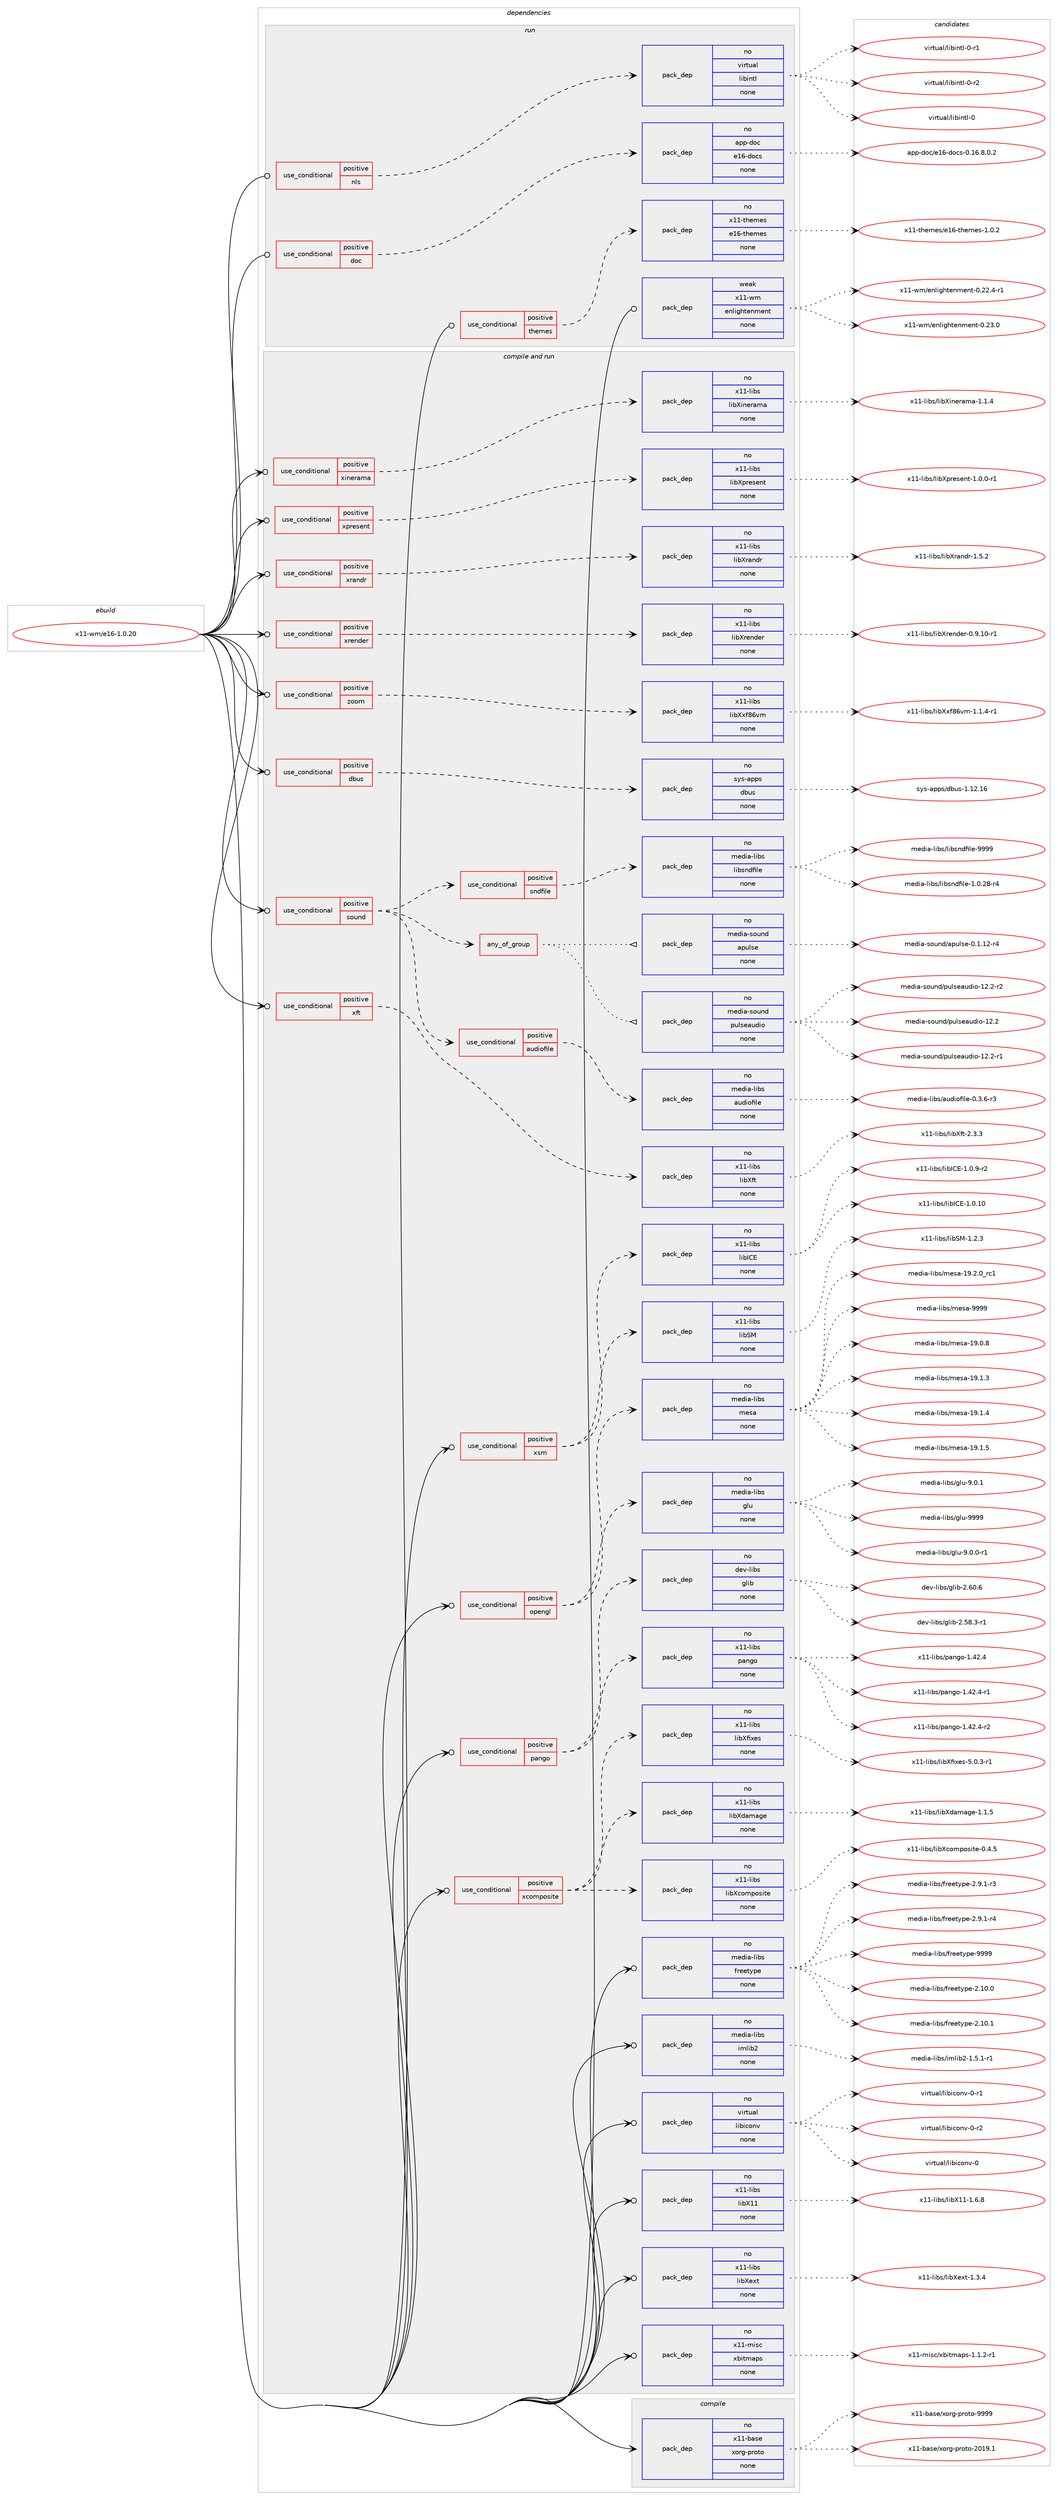 digraph prolog {

# *************
# Graph options
# *************

newrank=true;
concentrate=true;
compound=true;
graph [rankdir=LR,fontname=Helvetica,fontsize=10,ranksep=1.5];#, ranksep=2.5, nodesep=0.2];
edge  [arrowhead=vee];
node  [fontname=Helvetica,fontsize=10];

# **********
# The ebuild
# **********

subgraph cluster_leftcol {
color=gray;
rank=same;
label=<<i>ebuild</i>>;
id [label="x11-wm/e16-1.0.20", color=red, width=4, href="../x11-wm/e16-1.0.20.svg"];
}

# ****************
# The dependencies
# ****************

subgraph cluster_midcol {
color=gray;
label=<<i>dependencies</i>>;
subgraph cluster_compile {
fillcolor="#eeeeee";
style=filled;
label=<<i>compile</i>>;
subgraph pack1378 {
dependency1868 [label=<<TABLE BORDER="0" CELLBORDER="1" CELLSPACING="0" CELLPADDING="4" WIDTH="220"><TR><TD ROWSPAN="6" CELLPADDING="30">pack_dep</TD></TR><TR><TD WIDTH="110">no</TD></TR><TR><TD>x11-base</TD></TR><TR><TD>xorg-proto</TD></TR><TR><TD>none</TD></TR><TR><TD></TD></TR></TABLE>>, shape=none, color=blue];
}
id:e -> dependency1868:w [weight=20,style="solid",arrowhead="vee"];
}
subgraph cluster_compileandrun {
fillcolor="#eeeeee";
style=filled;
label=<<i>compile and run</i>>;
subgraph cond465 {
dependency1869 [label=<<TABLE BORDER="0" CELLBORDER="1" CELLSPACING="0" CELLPADDING="4"><TR><TD ROWSPAN="3" CELLPADDING="10">use_conditional</TD></TR><TR><TD>positive</TD></TR><TR><TD>dbus</TD></TR></TABLE>>, shape=none, color=red];
subgraph pack1379 {
dependency1870 [label=<<TABLE BORDER="0" CELLBORDER="1" CELLSPACING="0" CELLPADDING="4" WIDTH="220"><TR><TD ROWSPAN="6" CELLPADDING="30">pack_dep</TD></TR><TR><TD WIDTH="110">no</TD></TR><TR><TD>sys-apps</TD></TR><TR><TD>dbus</TD></TR><TR><TD>none</TD></TR><TR><TD></TD></TR></TABLE>>, shape=none, color=blue];
}
dependency1869:e -> dependency1870:w [weight=20,style="dashed",arrowhead="vee"];
}
id:e -> dependency1869:w [weight=20,style="solid",arrowhead="odotvee"];
subgraph cond466 {
dependency1871 [label=<<TABLE BORDER="0" CELLBORDER="1" CELLSPACING="0" CELLPADDING="4"><TR><TD ROWSPAN="3" CELLPADDING="10">use_conditional</TD></TR><TR><TD>positive</TD></TR><TR><TD>opengl</TD></TR></TABLE>>, shape=none, color=red];
subgraph pack1380 {
dependency1872 [label=<<TABLE BORDER="0" CELLBORDER="1" CELLSPACING="0" CELLPADDING="4" WIDTH="220"><TR><TD ROWSPAN="6" CELLPADDING="30">pack_dep</TD></TR><TR><TD WIDTH="110">no</TD></TR><TR><TD>media-libs</TD></TR><TR><TD>glu</TD></TR><TR><TD>none</TD></TR><TR><TD></TD></TR></TABLE>>, shape=none, color=blue];
}
dependency1871:e -> dependency1872:w [weight=20,style="dashed",arrowhead="vee"];
subgraph pack1381 {
dependency1873 [label=<<TABLE BORDER="0" CELLBORDER="1" CELLSPACING="0" CELLPADDING="4" WIDTH="220"><TR><TD ROWSPAN="6" CELLPADDING="30">pack_dep</TD></TR><TR><TD WIDTH="110">no</TD></TR><TR><TD>media-libs</TD></TR><TR><TD>mesa</TD></TR><TR><TD>none</TD></TR><TR><TD></TD></TR></TABLE>>, shape=none, color=blue];
}
dependency1871:e -> dependency1873:w [weight=20,style="dashed",arrowhead="vee"];
}
id:e -> dependency1871:w [weight=20,style="solid",arrowhead="odotvee"];
subgraph cond467 {
dependency1874 [label=<<TABLE BORDER="0" CELLBORDER="1" CELLSPACING="0" CELLPADDING="4"><TR><TD ROWSPAN="3" CELLPADDING="10">use_conditional</TD></TR><TR><TD>positive</TD></TR><TR><TD>pango</TD></TR></TABLE>>, shape=none, color=red];
subgraph pack1382 {
dependency1875 [label=<<TABLE BORDER="0" CELLBORDER="1" CELLSPACING="0" CELLPADDING="4" WIDTH="220"><TR><TD ROWSPAN="6" CELLPADDING="30">pack_dep</TD></TR><TR><TD WIDTH="110">no</TD></TR><TR><TD>dev-libs</TD></TR><TR><TD>glib</TD></TR><TR><TD>none</TD></TR><TR><TD></TD></TR></TABLE>>, shape=none, color=blue];
}
dependency1874:e -> dependency1875:w [weight=20,style="dashed",arrowhead="vee"];
subgraph pack1383 {
dependency1876 [label=<<TABLE BORDER="0" CELLBORDER="1" CELLSPACING="0" CELLPADDING="4" WIDTH="220"><TR><TD ROWSPAN="6" CELLPADDING="30">pack_dep</TD></TR><TR><TD WIDTH="110">no</TD></TR><TR><TD>x11-libs</TD></TR><TR><TD>pango</TD></TR><TR><TD>none</TD></TR><TR><TD></TD></TR></TABLE>>, shape=none, color=blue];
}
dependency1874:e -> dependency1876:w [weight=20,style="dashed",arrowhead="vee"];
}
id:e -> dependency1874:w [weight=20,style="solid",arrowhead="odotvee"];
subgraph cond468 {
dependency1877 [label=<<TABLE BORDER="0" CELLBORDER="1" CELLSPACING="0" CELLPADDING="4"><TR><TD ROWSPAN="3" CELLPADDING="10">use_conditional</TD></TR><TR><TD>positive</TD></TR><TR><TD>sound</TD></TR></TABLE>>, shape=none, color=red];
subgraph any26 {
dependency1878 [label=<<TABLE BORDER="0" CELLBORDER="1" CELLSPACING="0" CELLPADDING="4"><TR><TD CELLPADDING="10">any_of_group</TD></TR></TABLE>>, shape=none, color=red];subgraph pack1384 {
dependency1879 [label=<<TABLE BORDER="0" CELLBORDER="1" CELLSPACING="0" CELLPADDING="4" WIDTH="220"><TR><TD ROWSPAN="6" CELLPADDING="30">pack_dep</TD></TR><TR><TD WIDTH="110">no</TD></TR><TR><TD>media-sound</TD></TR><TR><TD>apulse</TD></TR><TR><TD>none</TD></TR><TR><TD></TD></TR></TABLE>>, shape=none, color=blue];
}
dependency1878:e -> dependency1879:w [weight=20,style="dotted",arrowhead="oinv"];
subgraph pack1385 {
dependency1880 [label=<<TABLE BORDER="0" CELLBORDER="1" CELLSPACING="0" CELLPADDING="4" WIDTH="220"><TR><TD ROWSPAN="6" CELLPADDING="30">pack_dep</TD></TR><TR><TD WIDTH="110">no</TD></TR><TR><TD>media-sound</TD></TR><TR><TD>pulseaudio</TD></TR><TR><TD>none</TD></TR><TR><TD></TD></TR></TABLE>>, shape=none, color=blue];
}
dependency1878:e -> dependency1880:w [weight=20,style="dotted",arrowhead="oinv"];
}
dependency1877:e -> dependency1878:w [weight=20,style="dashed",arrowhead="vee"];
subgraph cond469 {
dependency1881 [label=<<TABLE BORDER="0" CELLBORDER="1" CELLSPACING="0" CELLPADDING="4"><TR><TD ROWSPAN="3" CELLPADDING="10">use_conditional</TD></TR><TR><TD>positive</TD></TR><TR><TD>sndfile</TD></TR></TABLE>>, shape=none, color=red];
subgraph pack1386 {
dependency1882 [label=<<TABLE BORDER="0" CELLBORDER="1" CELLSPACING="0" CELLPADDING="4" WIDTH="220"><TR><TD ROWSPAN="6" CELLPADDING="30">pack_dep</TD></TR><TR><TD WIDTH="110">no</TD></TR><TR><TD>media-libs</TD></TR><TR><TD>libsndfile</TD></TR><TR><TD>none</TD></TR><TR><TD></TD></TR></TABLE>>, shape=none, color=blue];
}
dependency1881:e -> dependency1882:w [weight=20,style="dashed",arrowhead="vee"];
}
dependency1877:e -> dependency1881:w [weight=20,style="dashed",arrowhead="vee"];
subgraph cond470 {
dependency1883 [label=<<TABLE BORDER="0" CELLBORDER="1" CELLSPACING="0" CELLPADDING="4"><TR><TD ROWSPAN="3" CELLPADDING="10">use_conditional</TD></TR><TR><TD>positive</TD></TR><TR><TD>audiofile</TD></TR></TABLE>>, shape=none, color=red];
subgraph pack1387 {
dependency1884 [label=<<TABLE BORDER="0" CELLBORDER="1" CELLSPACING="0" CELLPADDING="4" WIDTH="220"><TR><TD ROWSPAN="6" CELLPADDING="30">pack_dep</TD></TR><TR><TD WIDTH="110">no</TD></TR><TR><TD>media-libs</TD></TR><TR><TD>audiofile</TD></TR><TR><TD>none</TD></TR><TR><TD></TD></TR></TABLE>>, shape=none, color=blue];
}
dependency1883:e -> dependency1884:w [weight=20,style="dashed",arrowhead="vee"];
}
dependency1877:e -> dependency1883:w [weight=20,style="dashed",arrowhead="vee"];
}
id:e -> dependency1877:w [weight=20,style="solid",arrowhead="odotvee"];
subgraph cond471 {
dependency1885 [label=<<TABLE BORDER="0" CELLBORDER="1" CELLSPACING="0" CELLPADDING="4"><TR><TD ROWSPAN="3" CELLPADDING="10">use_conditional</TD></TR><TR><TD>positive</TD></TR><TR><TD>xcomposite</TD></TR></TABLE>>, shape=none, color=red];
subgraph pack1388 {
dependency1886 [label=<<TABLE BORDER="0" CELLBORDER="1" CELLSPACING="0" CELLPADDING="4" WIDTH="220"><TR><TD ROWSPAN="6" CELLPADDING="30">pack_dep</TD></TR><TR><TD WIDTH="110">no</TD></TR><TR><TD>x11-libs</TD></TR><TR><TD>libXcomposite</TD></TR><TR><TD>none</TD></TR><TR><TD></TD></TR></TABLE>>, shape=none, color=blue];
}
dependency1885:e -> dependency1886:w [weight=20,style="dashed",arrowhead="vee"];
subgraph pack1389 {
dependency1887 [label=<<TABLE BORDER="0" CELLBORDER="1" CELLSPACING="0" CELLPADDING="4" WIDTH="220"><TR><TD ROWSPAN="6" CELLPADDING="30">pack_dep</TD></TR><TR><TD WIDTH="110">no</TD></TR><TR><TD>x11-libs</TD></TR><TR><TD>libXdamage</TD></TR><TR><TD>none</TD></TR><TR><TD></TD></TR></TABLE>>, shape=none, color=blue];
}
dependency1885:e -> dependency1887:w [weight=20,style="dashed",arrowhead="vee"];
subgraph pack1390 {
dependency1888 [label=<<TABLE BORDER="0" CELLBORDER="1" CELLSPACING="0" CELLPADDING="4" WIDTH="220"><TR><TD ROWSPAN="6" CELLPADDING="30">pack_dep</TD></TR><TR><TD WIDTH="110">no</TD></TR><TR><TD>x11-libs</TD></TR><TR><TD>libXfixes</TD></TR><TR><TD>none</TD></TR><TR><TD></TD></TR></TABLE>>, shape=none, color=blue];
}
dependency1885:e -> dependency1888:w [weight=20,style="dashed",arrowhead="vee"];
}
id:e -> dependency1885:w [weight=20,style="solid",arrowhead="odotvee"];
subgraph cond472 {
dependency1889 [label=<<TABLE BORDER="0" CELLBORDER="1" CELLSPACING="0" CELLPADDING="4"><TR><TD ROWSPAN="3" CELLPADDING="10">use_conditional</TD></TR><TR><TD>positive</TD></TR><TR><TD>xft</TD></TR></TABLE>>, shape=none, color=red];
subgraph pack1391 {
dependency1890 [label=<<TABLE BORDER="0" CELLBORDER="1" CELLSPACING="0" CELLPADDING="4" WIDTH="220"><TR><TD ROWSPAN="6" CELLPADDING="30">pack_dep</TD></TR><TR><TD WIDTH="110">no</TD></TR><TR><TD>x11-libs</TD></TR><TR><TD>libXft</TD></TR><TR><TD>none</TD></TR><TR><TD></TD></TR></TABLE>>, shape=none, color=blue];
}
dependency1889:e -> dependency1890:w [weight=20,style="dashed",arrowhead="vee"];
}
id:e -> dependency1889:w [weight=20,style="solid",arrowhead="odotvee"];
subgraph cond473 {
dependency1891 [label=<<TABLE BORDER="0" CELLBORDER="1" CELLSPACING="0" CELLPADDING="4"><TR><TD ROWSPAN="3" CELLPADDING="10">use_conditional</TD></TR><TR><TD>positive</TD></TR><TR><TD>xinerama</TD></TR></TABLE>>, shape=none, color=red];
subgraph pack1392 {
dependency1892 [label=<<TABLE BORDER="0" CELLBORDER="1" CELLSPACING="0" CELLPADDING="4" WIDTH="220"><TR><TD ROWSPAN="6" CELLPADDING="30">pack_dep</TD></TR><TR><TD WIDTH="110">no</TD></TR><TR><TD>x11-libs</TD></TR><TR><TD>libXinerama</TD></TR><TR><TD>none</TD></TR><TR><TD></TD></TR></TABLE>>, shape=none, color=blue];
}
dependency1891:e -> dependency1892:w [weight=20,style="dashed",arrowhead="vee"];
}
id:e -> dependency1891:w [weight=20,style="solid",arrowhead="odotvee"];
subgraph cond474 {
dependency1893 [label=<<TABLE BORDER="0" CELLBORDER="1" CELLSPACING="0" CELLPADDING="4"><TR><TD ROWSPAN="3" CELLPADDING="10">use_conditional</TD></TR><TR><TD>positive</TD></TR><TR><TD>xpresent</TD></TR></TABLE>>, shape=none, color=red];
subgraph pack1393 {
dependency1894 [label=<<TABLE BORDER="0" CELLBORDER="1" CELLSPACING="0" CELLPADDING="4" WIDTH="220"><TR><TD ROWSPAN="6" CELLPADDING="30">pack_dep</TD></TR><TR><TD WIDTH="110">no</TD></TR><TR><TD>x11-libs</TD></TR><TR><TD>libXpresent</TD></TR><TR><TD>none</TD></TR><TR><TD></TD></TR></TABLE>>, shape=none, color=blue];
}
dependency1893:e -> dependency1894:w [weight=20,style="dashed",arrowhead="vee"];
}
id:e -> dependency1893:w [weight=20,style="solid",arrowhead="odotvee"];
subgraph cond475 {
dependency1895 [label=<<TABLE BORDER="0" CELLBORDER="1" CELLSPACING="0" CELLPADDING="4"><TR><TD ROWSPAN="3" CELLPADDING="10">use_conditional</TD></TR><TR><TD>positive</TD></TR><TR><TD>xrandr</TD></TR></TABLE>>, shape=none, color=red];
subgraph pack1394 {
dependency1896 [label=<<TABLE BORDER="0" CELLBORDER="1" CELLSPACING="0" CELLPADDING="4" WIDTH="220"><TR><TD ROWSPAN="6" CELLPADDING="30">pack_dep</TD></TR><TR><TD WIDTH="110">no</TD></TR><TR><TD>x11-libs</TD></TR><TR><TD>libXrandr</TD></TR><TR><TD>none</TD></TR><TR><TD></TD></TR></TABLE>>, shape=none, color=blue];
}
dependency1895:e -> dependency1896:w [weight=20,style="dashed",arrowhead="vee"];
}
id:e -> dependency1895:w [weight=20,style="solid",arrowhead="odotvee"];
subgraph cond476 {
dependency1897 [label=<<TABLE BORDER="0" CELLBORDER="1" CELLSPACING="0" CELLPADDING="4"><TR><TD ROWSPAN="3" CELLPADDING="10">use_conditional</TD></TR><TR><TD>positive</TD></TR><TR><TD>xrender</TD></TR></TABLE>>, shape=none, color=red];
subgraph pack1395 {
dependency1898 [label=<<TABLE BORDER="0" CELLBORDER="1" CELLSPACING="0" CELLPADDING="4" WIDTH="220"><TR><TD ROWSPAN="6" CELLPADDING="30">pack_dep</TD></TR><TR><TD WIDTH="110">no</TD></TR><TR><TD>x11-libs</TD></TR><TR><TD>libXrender</TD></TR><TR><TD>none</TD></TR><TR><TD></TD></TR></TABLE>>, shape=none, color=blue];
}
dependency1897:e -> dependency1898:w [weight=20,style="dashed",arrowhead="vee"];
}
id:e -> dependency1897:w [weight=20,style="solid",arrowhead="odotvee"];
subgraph cond477 {
dependency1899 [label=<<TABLE BORDER="0" CELLBORDER="1" CELLSPACING="0" CELLPADDING="4"><TR><TD ROWSPAN="3" CELLPADDING="10">use_conditional</TD></TR><TR><TD>positive</TD></TR><TR><TD>xsm</TD></TR></TABLE>>, shape=none, color=red];
subgraph pack1396 {
dependency1900 [label=<<TABLE BORDER="0" CELLBORDER="1" CELLSPACING="0" CELLPADDING="4" WIDTH="220"><TR><TD ROWSPAN="6" CELLPADDING="30">pack_dep</TD></TR><TR><TD WIDTH="110">no</TD></TR><TR><TD>x11-libs</TD></TR><TR><TD>libICE</TD></TR><TR><TD>none</TD></TR><TR><TD></TD></TR></TABLE>>, shape=none, color=blue];
}
dependency1899:e -> dependency1900:w [weight=20,style="dashed",arrowhead="vee"];
subgraph pack1397 {
dependency1901 [label=<<TABLE BORDER="0" CELLBORDER="1" CELLSPACING="0" CELLPADDING="4" WIDTH="220"><TR><TD ROWSPAN="6" CELLPADDING="30">pack_dep</TD></TR><TR><TD WIDTH="110">no</TD></TR><TR><TD>x11-libs</TD></TR><TR><TD>libSM</TD></TR><TR><TD>none</TD></TR><TR><TD></TD></TR></TABLE>>, shape=none, color=blue];
}
dependency1899:e -> dependency1901:w [weight=20,style="dashed",arrowhead="vee"];
}
id:e -> dependency1899:w [weight=20,style="solid",arrowhead="odotvee"];
subgraph cond478 {
dependency1902 [label=<<TABLE BORDER="0" CELLBORDER="1" CELLSPACING="0" CELLPADDING="4"><TR><TD ROWSPAN="3" CELLPADDING="10">use_conditional</TD></TR><TR><TD>positive</TD></TR><TR><TD>zoom</TD></TR></TABLE>>, shape=none, color=red];
subgraph pack1398 {
dependency1903 [label=<<TABLE BORDER="0" CELLBORDER="1" CELLSPACING="0" CELLPADDING="4" WIDTH="220"><TR><TD ROWSPAN="6" CELLPADDING="30">pack_dep</TD></TR><TR><TD WIDTH="110">no</TD></TR><TR><TD>x11-libs</TD></TR><TR><TD>libXxf86vm</TD></TR><TR><TD>none</TD></TR><TR><TD></TD></TR></TABLE>>, shape=none, color=blue];
}
dependency1902:e -> dependency1903:w [weight=20,style="dashed",arrowhead="vee"];
}
id:e -> dependency1902:w [weight=20,style="solid",arrowhead="odotvee"];
subgraph pack1399 {
dependency1904 [label=<<TABLE BORDER="0" CELLBORDER="1" CELLSPACING="0" CELLPADDING="4" WIDTH="220"><TR><TD ROWSPAN="6" CELLPADDING="30">pack_dep</TD></TR><TR><TD WIDTH="110">no</TD></TR><TR><TD>media-libs</TD></TR><TR><TD>freetype</TD></TR><TR><TD>none</TD></TR><TR><TD></TD></TR></TABLE>>, shape=none, color=blue];
}
id:e -> dependency1904:w [weight=20,style="solid",arrowhead="odotvee"];
subgraph pack1400 {
dependency1905 [label=<<TABLE BORDER="0" CELLBORDER="1" CELLSPACING="0" CELLPADDING="4" WIDTH="220"><TR><TD ROWSPAN="6" CELLPADDING="30">pack_dep</TD></TR><TR><TD WIDTH="110">no</TD></TR><TR><TD>media-libs</TD></TR><TR><TD>imlib2</TD></TR><TR><TD>none</TD></TR><TR><TD></TD></TR></TABLE>>, shape=none, color=blue];
}
id:e -> dependency1905:w [weight=20,style="solid",arrowhead="odotvee"];
subgraph pack1401 {
dependency1906 [label=<<TABLE BORDER="0" CELLBORDER="1" CELLSPACING="0" CELLPADDING="4" WIDTH="220"><TR><TD ROWSPAN="6" CELLPADDING="30">pack_dep</TD></TR><TR><TD WIDTH="110">no</TD></TR><TR><TD>virtual</TD></TR><TR><TD>libiconv</TD></TR><TR><TD>none</TD></TR><TR><TD></TD></TR></TABLE>>, shape=none, color=blue];
}
id:e -> dependency1906:w [weight=20,style="solid",arrowhead="odotvee"];
subgraph pack1402 {
dependency1907 [label=<<TABLE BORDER="0" CELLBORDER="1" CELLSPACING="0" CELLPADDING="4" WIDTH="220"><TR><TD ROWSPAN="6" CELLPADDING="30">pack_dep</TD></TR><TR><TD WIDTH="110">no</TD></TR><TR><TD>x11-libs</TD></TR><TR><TD>libX11</TD></TR><TR><TD>none</TD></TR><TR><TD></TD></TR></TABLE>>, shape=none, color=blue];
}
id:e -> dependency1907:w [weight=20,style="solid",arrowhead="odotvee"];
subgraph pack1403 {
dependency1908 [label=<<TABLE BORDER="0" CELLBORDER="1" CELLSPACING="0" CELLPADDING="4" WIDTH="220"><TR><TD ROWSPAN="6" CELLPADDING="30">pack_dep</TD></TR><TR><TD WIDTH="110">no</TD></TR><TR><TD>x11-libs</TD></TR><TR><TD>libXext</TD></TR><TR><TD>none</TD></TR><TR><TD></TD></TR></TABLE>>, shape=none, color=blue];
}
id:e -> dependency1908:w [weight=20,style="solid",arrowhead="odotvee"];
subgraph pack1404 {
dependency1909 [label=<<TABLE BORDER="0" CELLBORDER="1" CELLSPACING="0" CELLPADDING="4" WIDTH="220"><TR><TD ROWSPAN="6" CELLPADDING="30">pack_dep</TD></TR><TR><TD WIDTH="110">no</TD></TR><TR><TD>x11-misc</TD></TR><TR><TD>xbitmaps</TD></TR><TR><TD>none</TD></TR><TR><TD></TD></TR></TABLE>>, shape=none, color=blue];
}
id:e -> dependency1909:w [weight=20,style="solid",arrowhead="odotvee"];
}
subgraph cluster_run {
fillcolor="#eeeeee";
style=filled;
label=<<i>run</i>>;
subgraph cond479 {
dependency1910 [label=<<TABLE BORDER="0" CELLBORDER="1" CELLSPACING="0" CELLPADDING="4"><TR><TD ROWSPAN="3" CELLPADDING="10">use_conditional</TD></TR><TR><TD>positive</TD></TR><TR><TD>doc</TD></TR></TABLE>>, shape=none, color=red];
subgraph pack1405 {
dependency1911 [label=<<TABLE BORDER="0" CELLBORDER="1" CELLSPACING="0" CELLPADDING="4" WIDTH="220"><TR><TD ROWSPAN="6" CELLPADDING="30">pack_dep</TD></TR><TR><TD WIDTH="110">no</TD></TR><TR><TD>app-doc</TD></TR><TR><TD>e16-docs</TD></TR><TR><TD>none</TD></TR><TR><TD></TD></TR></TABLE>>, shape=none, color=blue];
}
dependency1910:e -> dependency1911:w [weight=20,style="dashed",arrowhead="vee"];
}
id:e -> dependency1910:w [weight=20,style="solid",arrowhead="odot"];
subgraph cond480 {
dependency1912 [label=<<TABLE BORDER="0" CELLBORDER="1" CELLSPACING="0" CELLPADDING="4"><TR><TD ROWSPAN="3" CELLPADDING="10">use_conditional</TD></TR><TR><TD>positive</TD></TR><TR><TD>nls</TD></TR></TABLE>>, shape=none, color=red];
subgraph pack1406 {
dependency1913 [label=<<TABLE BORDER="0" CELLBORDER="1" CELLSPACING="0" CELLPADDING="4" WIDTH="220"><TR><TD ROWSPAN="6" CELLPADDING="30">pack_dep</TD></TR><TR><TD WIDTH="110">no</TD></TR><TR><TD>virtual</TD></TR><TR><TD>libintl</TD></TR><TR><TD>none</TD></TR><TR><TD></TD></TR></TABLE>>, shape=none, color=blue];
}
dependency1912:e -> dependency1913:w [weight=20,style="dashed",arrowhead="vee"];
}
id:e -> dependency1912:w [weight=20,style="solid",arrowhead="odot"];
subgraph cond481 {
dependency1914 [label=<<TABLE BORDER="0" CELLBORDER="1" CELLSPACING="0" CELLPADDING="4"><TR><TD ROWSPAN="3" CELLPADDING="10">use_conditional</TD></TR><TR><TD>positive</TD></TR><TR><TD>themes</TD></TR></TABLE>>, shape=none, color=red];
subgraph pack1407 {
dependency1915 [label=<<TABLE BORDER="0" CELLBORDER="1" CELLSPACING="0" CELLPADDING="4" WIDTH="220"><TR><TD ROWSPAN="6" CELLPADDING="30">pack_dep</TD></TR><TR><TD WIDTH="110">no</TD></TR><TR><TD>x11-themes</TD></TR><TR><TD>e16-themes</TD></TR><TR><TD>none</TD></TR><TR><TD></TD></TR></TABLE>>, shape=none, color=blue];
}
dependency1914:e -> dependency1915:w [weight=20,style="dashed",arrowhead="vee"];
}
id:e -> dependency1914:w [weight=20,style="solid",arrowhead="odot"];
subgraph pack1408 {
dependency1916 [label=<<TABLE BORDER="0" CELLBORDER="1" CELLSPACING="0" CELLPADDING="4" WIDTH="220"><TR><TD ROWSPAN="6" CELLPADDING="30">pack_dep</TD></TR><TR><TD WIDTH="110">weak</TD></TR><TR><TD>x11-wm</TD></TR><TR><TD>enlightenment</TD></TR><TR><TD>none</TD></TR><TR><TD></TD></TR></TABLE>>, shape=none, color=blue];
}
id:e -> dependency1916:w [weight=20,style="solid",arrowhead="odot"];
}
}

# **************
# The candidates
# **************

subgraph cluster_choices {
rank=same;
color=gray;
label=<<i>candidates</i>>;

subgraph choice1378 {
color=black;
nodesep=1;
choice1204949459897115101471201111141034511211411111611145504849574649 [label="x11-base/xorg-proto-2019.1", color=red, width=4,href="../x11-base/xorg-proto-2019.1.svg"];
choice120494945989711510147120111114103451121141111161114557575757 [label="x11-base/xorg-proto-9999", color=red, width=4,href="../x11-base/xorg-proto-9999.svg"];
dependency1868:e -> choice1204949459897115101471201111141034511211411111611145504849574649:w [style=dotted,weight="100"];
dependency1868:e -> choice120494945989711510147120111114103451121141111161114557575757:w [style=dotted,weight="100"];
}
subgraph choice1379 {
color=black;
nodesep=1;
choice115121115459711211211547100981171154549464950464954 [label="sys-apps/dbus-1.12.16", color=red, width=4,href="../sys-apps/dbus-1.12.16.svg"];
dependency1870:e -> choice115121115459711211211547100981171154549464950464954:w [style=dotted,weight="100"];
}
subgraph choice1380 {
color=black;
nodesep=1;
choice109101100105974510810598115471031081174557464846484511449 [label="media-libs/glu-9.0.0-r1", color=red, width=4,href="../media-libs/glu-9.0.0-r1.svg"];
choice10910110010597451081059811547103108117455746484649 [label="media-libs/glu-9.0.1", color=red, width=4,href="../media-libs/glu-9.0.1.svg"];
choice109101100105974510810598115471031081174557575757 [label="media-libs/glu-9999", color=red, width=4,href="../media-libs/glu-9999.svg"];
dependency1872:e -> choice109101100105974510810598115471031081174557464846484511449:w [style=dotted,weight="100"];
dependency1872:e -> choice10910110010597451081059811547103108117455746484649:w [style=dotted,weight="100"];
dependency1872:e -> choice109101100105974510810598115471031081174557575757:w [style=dotted,weight="100"];
}
subgraph choice1381 {
color=black;
nodesep=1;
choice109101100105974510810598115471091011159745495746484656 [label="media-libs/mesa-19.0.8", color=red, width=4,href="../media-libs/mesa-19.0.8.svg"];
choice109101100105974510810598115471091011159745495746494651 [label="media-libs/mesa-19.1.3", color=red, width=4,href="../media-libs/mesa-19.1.3.svg"];
choice109101100105974510810598115471091011159745495746494652 [label="media-libs/mesa-19.1.4", color=red, width=4,href="../media-libs/mesa-19.1.4.svg"];
choice109101100105974510810598115471091011159745495746494653 [label="media-libs/mesa-19.1.5", color=red, width=4,href="../media-libs/mesa-19.1.5.svg"];
choice109101100105974510810598115471091011159745495746504648951149949 [label="media-libs/mesa-19.2.0_rc1", color=red, width=4,href="../media-libs/mesa-19.2.0_rc1.svg"];
choice10910110010597451081059811547109101115974557575757 [label="media-libs/mesa-9999", color=red, width=4,href="../media-libs/mesa-9999.svg"];
dependency1873:e -> choice109101100105974510810598115471091011159745495746484656:w [style=dotted,weight="100"];
dependency1873:e -> choice109101100105974510810598115471091011159745495746494651:w [style=dotted,weight="100"];
dependency1873:e -> choice109101100105974510810598115471091011159745495746494652:w [style=dotted,weight="100"];
dependency1873:e -> choice109101100105974510810598115471091011159745495746494653:w [style=dotted,weight="100"];
dependency1873:e -> choice109101100105974510810598115471091011159745495746504648951149949:w [style=dotted,weight="100"];
dependency1873:e -> choice10910110010597451081059811547109101115974557575757:w [style=dotted,weight="100"];
}
subgraph choice1382 {
color=black;
nodesep=1;
choice10010111845108105981154710310810598455046535646514511449 [label="dev-libs/glib-2.58.3-r1", color=red, width=4,href="../dev-libs/glib-2.58.3-r1.svg"];
choice1001011184510810598115471031081059845504654484654 [label="dev-libs/glib-2.60.6", color=red, width=4,href="../dev-libs/glib-2.60.6.svg"];
dependency1875:e -> choice10010111845108105981154710310810598455046535646514511449:w [style=dotted,weight="100"];
dependency1875:e -> choice1001011184510810598115471031081059845504654484654:w [style=dotted,weight="100"];
}
subgraph choice1383 {
color=black;
nodesep=1;
choice12049494510810598115471129711010311145494652504652 [label="x11-libs/pango-1.42.4", color=red, width=4,href="../x11-libs/pango-1.42.4.svg"];
choice120494945108105981154711297110103111454946525046524511449 [label="x11-libs/pango-1.42.4-r1", color=red, width=4,href="../x11-libs/pango-1.42.4-r1.svg"];
choice120494945108105981154711297110103111454946525046524511450 [label="x11-libs/pango-1.42.4-r2", color=red, width=4,href="../x11-libs/pango-1.42.4-r2.svg"];
dependency1876:e -> choice12049494510810598115471129711010311145494652504652:w [style=dotted,weight="100"];
dependency1876:e -> choice120494945108105981154711297110103111454946525046524511449:w [style=dotted,weight="100"];
dependency1876:e -> choice120494945108105981154711297110103111454946525046524511450:w [style=dotted,weight="100"];
}
subgraph choice1384 {
color=black;
nodesep=1;
choice10910110010597451151111171101004797112117108115101454846494649504511452 [label="media-sound/apulse-0.1.12-r4", color=red, width=4,href="../media-sound/apulse-0.1.12-r4.svg"];
dependency1879:e -> choice10910110010597451151111171101004797112117108115101454846494649504511452:w [style=dotted,weight="100"];
}
subgraph choice1385 {
color=black;
nodesep=1;
choice109101100105974511511111711010047112117108115101971171001051114549504650 [label="media-sound/pulseaudio-12.2", color=red, width=4,href="../media-sound/pulseaudio-12.2.svg"];
choice1091011001059745115111117110100471121171081151019711710010511145495046504511449 [label="media-sound/pulseaudio-12.2-r1", color=red, width=4,href="../media-sound/pulseaudio-12.2-r1.svg"];
choice1091011001059745115111117110100471121171081151019711710010511145495046504511450 [label="media-sound/pulseaudio-12.2-r2", color=red, width=4,href="../media-sound/pulseaudio-12.2-r2.svg"];
dependency1880:e -> choice109101100105974511511111711010047112117108115101971171001051114549504650:w [style=dotted,weight="100"];
dependency1880:e -> choice1091011001059745115111117110100471121171081151019711710010511145495046504511449:w [style=dotted,weight="100"];
dependency1880:e -> choice1091011001059745115111117110100471121171081151019711710010511145495046504511450:w [style=dotted,weight="100"];
}
subgraph choice1386 {
color=black;
nodesep=1;
choice1091011001059745108105981154710810598115110100102105108101454946484650564511452 [label="media-libs/libsndfile-1.0.28-r4", color=red, width=4,href="../media-libs/libsndfile-1.0.28-r4.svg"];
choice10910110010597451081059811547108105981151101001021051081014557575757 [label="media-libs/libsndfile-9999", color=red, width=4,href="../media-libs/libsndfile-9999.svg"];
dependency1882:e -> choice1091011001059745108105981154710810598115110100102105108101454946484650564511452:w [style=dotted,weight="100"];
dependency1882:e -> choice10910110010597451081059811547108105981151101001021051081014557575757:w [style=dotted,weight="100"];
}
subgraph choice1387 {
color=black;
nodesep=1;
choice10910110010597451081059811547971171001051111021051081014548465146544511451 [label="media-libs/audiofile-0.3.6-r3", color=red, width=4,href="../media-libs/audiofile-0.3.6-r3.svg"];
dependency1884:e -> choice10910110010597451081059811547971171001051111021051081014548465146544511451:w [style=dotted,weight="100"];
}
subgraph choice1388 {
color=black;
nodesep=1;
choice1204949451081059811547108105988899111109112111115105116101454846524653 [label="x11-libs/libXcomposite-0.4.5", color=red, width=4,href="../x11-libs/libXcomposite-0.4.5.svg"];
dependency1886:e -> choice1204949451081059811547108105988899111109112111115105116101454846524653:w [style=dotted,weight="100"];
}
subgraph choice1389 {
color=black;
nodesep=1;
choice120494945108105981154710810598881009710997103101454946494653 [label="x11-libs/libXdamage-1.1.5", color=red, width=4,href="../x11-libs/libXdamage-1.1.5.svg"];
dependency1887:e -> choice120494945108105981154710810598881009710997103101454946494653:w [style=dotted,weight="100"];
}
subgraph choice1390 {
color=black;
nodesep=1;
choice120494945108105981154710810598881021051201011154553464846514511449 [label="x11-libs/libXfixes-5.0.3-r1", color=red, width=4,href="../x11-libs/libXfixes-5.0.3-r1.svg"];
dependency1888:e -> choice120494945108105981154710810598881021051201011154553464846514511449:w [style=dotted,weight="100"];
}
subgraph choice1391 {
color=black;
nodesep=1;
choice12049494510810598115471081059888102116455046514651 [label="x11-libs/libXft-2.3.3", color=red, width=4,href="../x11-libs/libXft-2.3.3.svg"];
dependency1890:e -> choice12049494510810598115471081059888102116455046514651:w [style=dotted,weight="100"];
}
subgraph choice1392 {
color=black;
nodesep=1;
choice120494945108105981154710810598881051101011149710997454946494652 [label="x11-libs/libXinerama-1.1.4", color=red, width=4,href="../x11-libs/libXinerama-1.1.4.svg"];
dependency1892:e -> choice120494945108105981154710810598881051101011149710997454946494652:w [style=dotted,weight="100"];
}
subgraph choice1393 {
color=black;
nodesep=1;
choice120494945108105981154710810598881121141011151011101164549464846484511449 [label="x11-libs/libXpresent-1.0.0-r1", color=red, width=4,href="../x11-libs/libXpresent-1.0.0-r1.svg"];
dependency1894:e -> choice120494945108105981154710810598881121141011151011101164549464846484511449:w [style=dotted,weight="100"];
}
subgraph choice1394 {
color=black;
nodesep=1;
choice1204949451081059811547108105988811497110100114454946534650 [label="x11-libs/libXrandr-1.5.2", color=red, width=4,href="../x11-libs/libXrandr-1.5.2.svg"];
dependency1896:e -> choice1204949451081059811547108105988811497110100114454946534650:w [style=dotted,weight="100"];
}
subgraph choice1395 {
color=black;
nodesep=1;
choice12049494510810598115471081059888114101110100101114454846574649484511449 [label="x11-libs/libXrender-0.9.10-r1", color=red, width=4,href="../x11-libs/libXrender-0.9.10-r1.svg"];
dependency1898:e -> choice12049494510810598115471081059888114101110100101114454846574649484511449:w [style=dotted,weight="100"];
}
subgraph choice1396 {
color=black;
nodesep=1;
choice12049494510810598115471081059873676945494648464948 [label="x11-libs/libICE-1.0.10", color=red, width=4,href="../x11-libs/libICE-1.0.10.svg"];
choice1204949451081059811547108105987367694549464846574511450 [label="x11-libs/libICE-1.0.9-r2", color=red, width=4,href="../x11-libs/libICE-1.0.9-r2.svg"];
dependency1900:e -> choice12049494510810598115471081059873676945494648464948:w [style=dotted,weight="100"];
dependency1900:e -> choice1204949451081059811547108105987367694549464846574511450:w [style=dotted,weight="100"];
}
subgraph choice1397 {
color=black;
nodesep=1;
choice1204949451081059811547108105988377454946504651 [label="x11-libs/libSM-1.2.3", color=red, width=4,href="../x11-libs/libSM-1.2.3.svg"];
dependency1901:e -> choice1204949451081059811547108105988377454946504651:w [style=dotted,weight="100"];
}
subgraph choice1398 {
color=black;
nodesep=1;
choice1204949451081059811547108105988812010256541181094549464946524511449 [label="x11-libs/libXxf86vm-1.1.4-r1", color=red, width=4,href="../x11-libs/libXxf86vm-1.1.4-r1.svg"];
dependency1903:e -> choice1204949451081059811547108105988812010256541181094549464946524511449:w [style=dotted,weight="100"];
}
subgraph choice1399 {
color=black;
nodesep=1;
choice1091011001059745108105981154710211410110111612111210145504649484648 [label="media-libs/freetype-2.10.0", color=red, width=4,href="../media-libs/freetype-2.10.0.svg"];
choice1091011001059745108105981154710211410110111612111210145504649484649 [label="media-libs/freetype-2.10.1", color=red, width=4,href="../media-libs/freetype-2.10.1.svg"];
choice109101100105974510810598115471021141011011161211121014550465746494511451 [label="media-libs/freetype-2.9.1-r3", color=red, width=4,href="../media-libs/freetype-2.9.1-r3.svg"];
choice109101100105974510810598115471021141011011161211121014550465746494511452 [label="media-libs/freetype-2.9.1-r4", color=red, width=4,href="../media-libs/freetype-2.9.1-r4.svg"];
choice109101100105974510810598115471021141011011161211121014557575757 [label="media-libs/freetype-9999", color=red, width=4,href="../media-libs/freetype-9999.svg"];
dependency1904:e -> choice1091011001059745108105981154710211410110111612111210145504649484648:w [style=dotted,weight="100"];
dependency1904:e -> choice1091011001059745108105981154710211410110111612111210145504649484649:w [style=dotted,weight="100"];
dependency1904:e -> choice109101100105974510810598115471021141011011161211121014550465746494511451:w [style=dotted,weight="100"];
dependency1904:e -> choice109101100105974510810598115471021141011011161211121014550465746494511452:w [style=dotted,weight="100"];
dependency1904:e -> choice109101100105974510810598115471021141011011161211121014557575757:w [style=dotted,weight="100"];
}
subgraph choice1400 {
color=black;
nodesep=1;
choice1091011001059745108105981154710510910810598504549465346494511449 [label="media-libs/imlib2-1.5.1-r1", color=red, width=4,href="../media-libs/imlib2-1.5.1-r1.svg"];
dependency1905:e -> choice1091011001059745108105981154710510910810598504549465346494511449:w [style=dotted,weight="100"];
}
subgraph choice1401 {
color=black;
nodesep=1;
choice118105114116117971084710810598105991111101184548 [label="virtual/libiconv-0", color=red, width=4,href="../virtual/libiconv-0.svg"];
choice1181051141161179710847108105981059911111011845484511449 [label="virtual/libiconv-0-r1", color=red, width=4,href="../virtual/libiconv-0-r1.svg"];
choice1181051141161179710847108105981059911111011845484511450 [label="virtual/libiconv-0-r2", color=red, width=4,href="../virtual/libiconv-0-r2.svg"];
dependency1906:e -> choice118105114116117971084710810598105991111101184548:w [style=dotted,weight="100"];
dependency1906:e -> choice1181051141161179710847108105981059911111011845484511449:w [style=dotted,weight="100"];
dependency1906:e -> choice1181051141161179710847108105981059911111011845484511450:w [style=dotted,weight="100"];
}
subgraph choice1402 {
color=black;
nodesep=1;
choice120494945108105981154710810598884949454946544656 [label="x11-libs/libX11-1.6.8", color=red, width=4,href="../x11-libs/libX11-1.6.8.svg"];
dependency1907:e -> choice120494945108105981154710810598884949454946544656:w [style=dotted,weight="100"];
}
subgraph choice1403 {
color=black;
nodesep=1;
choice12049494510810598115471081059888101120116454946514652 [label="x11-libs/libXext-1.3.4", color=red, width=4,href="../x11-libs/libXext-1.3.4.svg"];
dependency1908:e -> choice12049494510810598115471081059888101120116454946514652:w [style=dotted,weight="100"];
}
subgraph choice1404 {
color=black;
nodesep=1;
choice120494945109105115994712098105116109971121154549464946504511449 [label="x11-misc/xbitmaps-1.1.2-r1", color=red, width=4,href="../x11-misc/xbitmaps-1.1.2-r1.svg"];
dependency1909:e -> choice120494945109105115994712098105116109971121154549464946504511449:w [style=dotted,weight="100"];
}
subgraph choice1405 {
color=black;
nodesep=1;
choice97112112451001119947101495445100111991154548464954465646484650 [label="app-doc/e16-docs-0.16.8.0.2", color=red, width=4,href="../app-doc/e16-docs-0.16.8.0.2.svg"];
dependency1911:e -> choice97112112451001119947101495445100111991154548464954465646484650:w [style=dotted,weight="100"];
}
subgraph choice1406 {
color=black;
nodesep=1;
choice1181051141161179710847108105981051101161084548 [label="virtual/libintl-0", color=red, width=4,href="../virtual/libintl-0.svg"];
choice11810511411611797108471081059810511011610845484511449 [label="virtual/libintl-0-r1", color=red, width=4,href="../virtual/libintl-0-r1.svg"];
choice11810511411611797108471081059810511011610845484511450 [label="virtual/libintl-0-r2", color=red, width=4,href="../virtual/libintl-0-r2.svg"];
dependency1913:e -> choice1181051141161179710847108105981051101161084548:w [style=dotted,weight="100"];
dependency1913:e -> choice11810511411611797108471081059810511011610845484511449:w [style=dotted,weight="100"];
dependency1913:e -> choice11810511411611797108471081059810511011610845484511450:w [style=dotted,weight="100"];
}
subgraph choice1407 {
color=black;
nodesep=1;
choice12049494511610410110910111547101495445116104101109101115454946484650 [label="x11-themes/e16-themes-1.0.2", color=red, width=4,href="../x11-themes/e16-themes-1.0.2.svg"];
dependency1915:e -> choice12049494511610410110910111547101495445116104101109101115454946484650:w [style=dotted,weight="100"];
}
subgraph choice1408 {
color=black;
nodesep=1;
choice12049494511910947101110108105103104116101110109101110116454846505046524511449 [label="x11-wm/enlightenment-0.22.4-r1", color=red, width=4,href="../x11-wm/enlightenment-0.22.4-r1.svg"];
choice1204949451191094710111010810510310411610111010910111011645484650514648 [label="x11-wm/enlightenment-0.23.0", color=red, width=4,href="../x11-wm/enlightenment-0.23.0.svg"];
dependency1916:e -> choice12049494511910947101110108105103104116101110109101110116454846505046524511449:w [style=dotted,weight="100"];
dependency1916:e -> choice1204949451191094710111010810510310411610111010910111011645484650514648:w [style=dotted,weight="100"];
}
}

}
